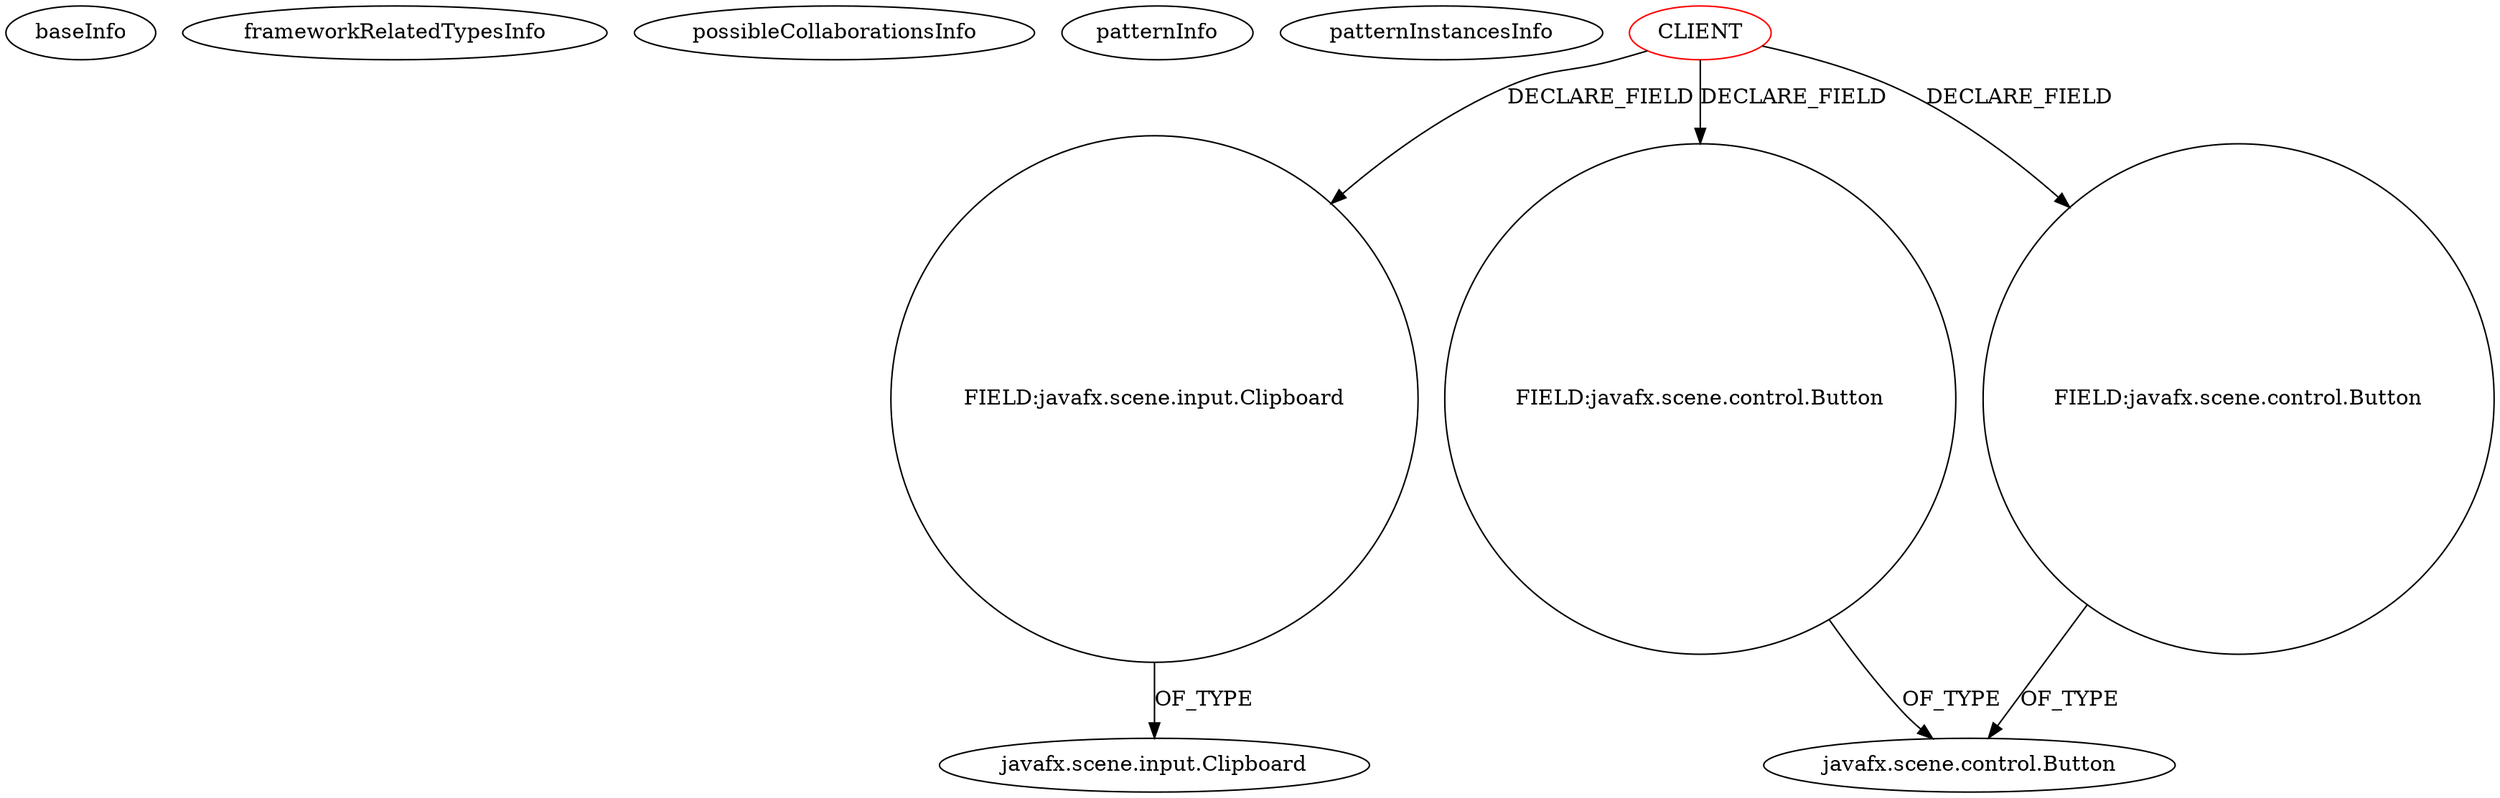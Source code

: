 digraph {
baseInfo[graphId=2106,category="pattern",isAnonymous=false,possibleRelation=false]
frameworkRelatedTypesInfo[]
possibleCollaborationsInfo[]
patternInfo[frequency=2.0,patternRootClient=0]
patternInstancesInfo[0="tarchan-ClipFX~/tarchan-ClipFX/ClipFX-master/src/com/mac/tarchan/clipfx/ClipFXController.java~ClipFXController~4467",1="pedrodonte-genjeefx~/pedrodonte-genjeefx/genjeefx-master/GenJeeFx/src/main/java/generar/ui/PanelPreviCodigo.java~PanelPreviCodigo~3849"]
7[label="javafx.scene.input.Clipboard",vertexType="FRAMEWORK_CLASS_TYPE",isFrameworkType=false]
6[label="FIELD:javafx.scene.input.Clipboard",vertexType="FIELD_DECLARATION",isFrameworkType=false,shape=circle]
0[label="CLIENT",vertexType="ROOT_CLIENT_CLASS_DECLARATION",isFrameworkType=false,color=red]
50[label="FIELD:javafx.scene.control.Button",vertexType="FIELD_DECLARATION",isFrameworkType=false,shape=circle]
48[label="FIELD:javafx.scene.control.Button",vertexType="FIELD_DECLARATION",isFrameworkType=false,shape=circle]
49[label="javafx.scene.control.Button",vertexType="FRAMEWORK_CLASS_TYPE",isFrameworkType=false]
48->49[label="OF_TYPE"]
0->50[label="DECLARE_FIELD"]
6->7[label="OF_TYPE"]
50->49[label="OF_TYPE"]
0->6[label="DECLARE_FIELD"]
0->48[label="DECLARE_FIELD"]
}

